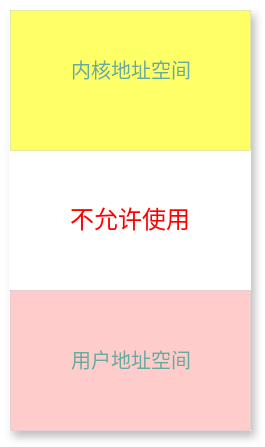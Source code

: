 <mxfile version="16.2.4" type="github">
  <diagram id="oUMeTNJKPiOXNCGt0fQ-" name="Page-1">
    <mxGraphModel dx="813" dy="454" grid="1" gridSize="10" guides="1" tooltips="1" connect="1" arrows="1" fold="1" page="1" pageScale="1" pageWidth="827" pageHeight="1169" math="0" shadow="0">
      <root>
        <mxCell id="0" />
        <mxCell id="1" parent="0" />
        <mxCell id="w0BuShdazBpQK55fYq26-4" value="&lt;font color=&quot;#ff0000&quot;&gt;不允许使用&lt;/font&gt;" style="rounded=0;whiteSpace=wrap;html=1;shadow=1;strokeColor=#FFFFFF;" vertex="1" parent="1">
          <mxGeometry x="260" y="110" width="120" height="210" as="geometry" />
        </mxCell>
        <mxCell id="w0BuShdazBpQK55fYq26-11" value="" style="rounded=0;whiteSpace=wrap;html=1;fontSize=10;strokeWidth=0;fillColor=#FFFF66;" vertex="1" parent="1">
          <mxGeometry x="260" y="110" width="120" height="70" as="geometry" />
        </mxCell>
        <mxCell id="w0BuShdazBpQK55fYq26-8" value="&lt;font style=&quot;font-size: 10px&quot; color=&quot;#67ab9f&quot;&gt;内核地址空间&lt;/font&gt;" style="text;html=1;resizable=0;autosize=1;align=center;verticalAlign=middle;points=[];fillColor=none;strokeColor=none;rounded=0;strokeWidth=0;" vertex="1" parent="1">
          <mxGeometry x="275" y="130" width="90" height="20" as="geometry" />
        </mxCell>
        <mxCell id="w0BuShdazBpQK55fYq26-12" value="" style="rounded=0;whiteSpace=wrap;html=1;fontSize=10;strokeWidth=0;fillColor=#FFCCCC;" vertex="1" parent="1">
          <mxGeometry x="260" y="250" width="120" height="70" as="geometry" />
        </mxCell>
        <mxCell id="w0BuShdazBpQK55fYq26-9" value="&lt;font style=&quot;font-size: 10px&quot; color=&quot;#67ab9f&quot;&gt;用户地址空间&lt;/font&gt;" style="text;html=1;resizable=0;autosize=1;align=center;verticalAlign=middle;points=[];fillColor=none;strokeColor=none;rounded=0;strokeWidth=0;" vertex="1" parent="1">
          <mxGeometry x="275" y="275" width="90" height="20" as="geometry" />
        </mxCell>
      </root>
    </mxGraphModel>
  </diagram>
</mxfile>
